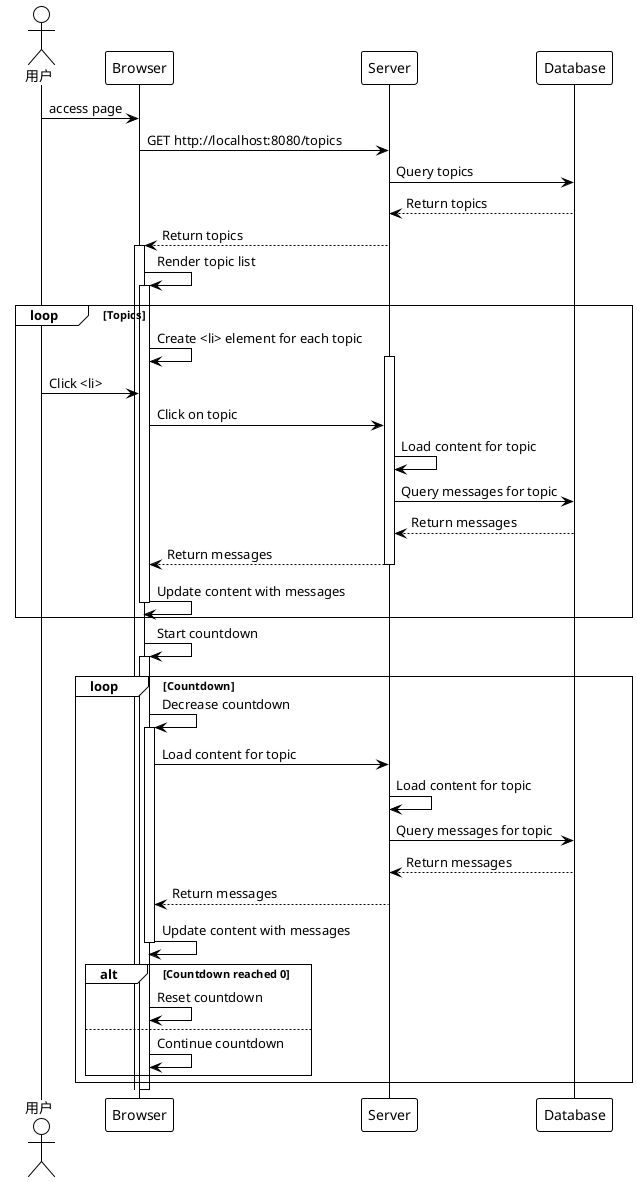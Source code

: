 @startuml
!theme plain 
skinparam monochrome true

actor 用户 as user
participant Browser
participant Server

user -> Browser : access page
Browser -> Server: GET http://localhost:8080/topics
Server -> Database: Query topics
Database --> Server: Return topics
Server --> Browser: Return topics

activate Browser

Browser -> Browser: Render topic list

loop Topics
    activate Browser
    Browser -> Browser: Create <li> element for each topic
    activate Server
    user -> Browser: Click <li>
    Browser -> Server: Click on topic
    Server -> Server: Load content for topic
    Server -> Database: Query messages for topic
    Database --> Server: Return messages
    Server --> Browser: Return messages
    deactivate Server
    Browser -> Browser: Update content with messages
    deactivate Browser
end

Browser -> Browser: Start countdown

loop Countdown
    activate Browser
    Browser -> Browser: Decrease countdown
    activate Browser
    Browser -> Server: Load content for topic
    Server -> Server: Load content for topic
    Server -> Database: Query messages for topic
    Database --> Server: Return messages
    Server --> Browser: Return messages
    deactivate Server
    Browser -> Browser: Update content with messages
    deactivate Browser

    alt Countdown reached 0
        Browser -> Browser: Reset countdown
    else
        Browser -> Browser: Continue countdown
    end

end

deactivate Browser

@enduml
